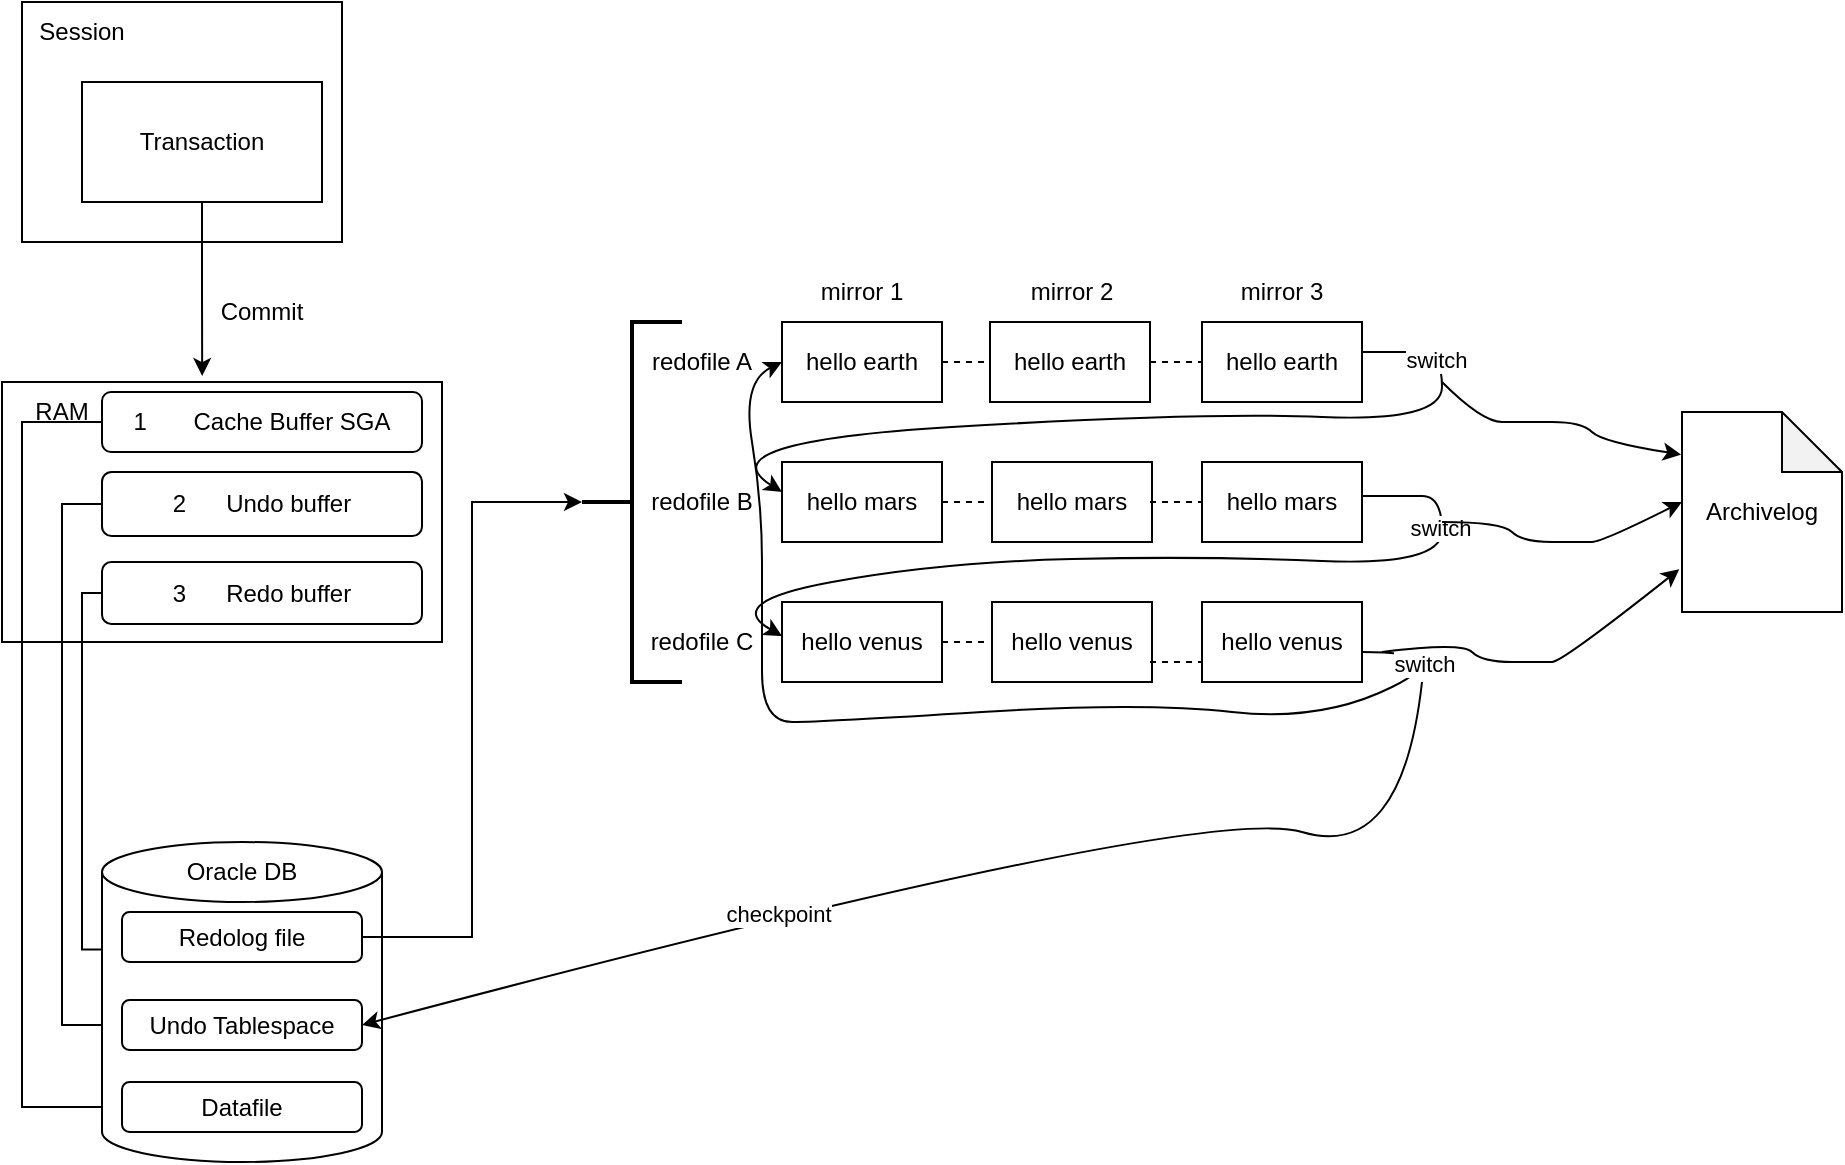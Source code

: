 <mxfile version="26.0.15">
  <diagram name="Page-1" id="LBrU4tufs1gQngfbtIcZ">
    <mxGraphModel dx="1628" dy="927" grid="1" gridSize="10" guides="1" tooltips="1" connect="1" arrows="1" fold="1" page="1" pageScale="1" pageWidth="850" pageHeight="1100" math="0" shadow="0">
      <root>
        <mxCell id="0" />
        <mxCell id="1" parent="0" />
        <mxCell id="RhzeqCFrFjMUDvKsBMFK-1" value="" style="rounded=0;whiteSpace=wrap;html=1;" parent="1" vertex="1">
          <mxGeometry x="40" y="40" width="160" height="120" as="geometry" />
        </mxCell>
        <mxCell id="RhzeqCFrFjMUDvKsBMFK-2" value="Session" style="text;html=1;align=center;verticalAlign=middle;whiteSpace=wrap;rounded=0;" parent="1" vertex="1">
          <mxGeometry x="40" y="40" width="60" height="30" as="geometry" />
        </mxCell>
        <mxCell id="RhzeqCFrFjMUDvKsBMFK-3" value="Transaction" style="rounded=0;whiteSpace=wrap;html=1;" parent="1" vertex="1">
          <mxGeometry x="70" y="80" width="120" height="60" as="geometry" />
        </mxCell>
        <mxCell id="RhzeqCFrFjMUDvKsBMFK-4" value="" style="whiteSpace=wrap;html=1;rounded=0;" parent="1" vertex="1">
          <mxGeometry x="30" y="230" width="220" height="130" as="geometry" />
        </mxCell>
        <mxCell id="RhzeqCFrFjMUDvKsBMFK-7" value="Commit" style="text;html=1;align=center;verticalAlign=middle;whiteSpace=wrap;rounded=0;" parent="1" vertex="1">
          <mxGeometry x="130" y="180" width="60" height="30" as="geometry" />
        </mxCell>
        <mxCell id="RhzeqCFrFjMUDvKsBMFK-8" value="RAM" style="text;html=1;align=center;verticalAlign=middle;whiteSpace=wrap;rounded=0;" parent="1" vertex="1">
          <mxGeometry x="30" y="230" width="60" height="30" as="geometry" />
        </mxCell>
        <mxCell id="d-8Q8runnn-O3L-TQfiZ-4" style="edgeStyle=orthogonalEdgeStyle;rounded=0;orthogonalLoop=1;jettySize=auto;html=1;exitX=0;exitY=0.5;exitDx=0;exitDy=0;entryX=0;entryY=0.5;entryDx=0;entryDy=0;" edge="1" parent="1" source="RhzeqCFrFjMUDvKsBMFK-11" target="RhzeqCFrFjMUDvKsBMFK-17">
          <mxGeometry relative="1" as="geometry">
            <mxPoint x="40" y="600" as="targetPoint" />
            <Array as="points">
              <mxPoint x="40" y="250" />
              <mxPoint x="40" y="593" />
            </Array>
          </mxGeometry>
        </mxCell>
        <mxCell id="RhzeqCFrFjMUDvKsBMFK-11" value="1&lt;span style=&quot;white-space: pre;&quot;&gt;&#x9;&lt;/span&gt; Cache Buffer SGA" style="rounded=1;whiteSpace=wrap;html=1;" parent="1" vertex="1">
          <mxGeometry x="80" y="235" width="160" height="30" as="geometry" />
        </mxCell>
        <mxCell id="d-8Q8runnn-O3L-TQfiZ-5" style="edgeStyle=orthogonalEdgeStyle;rounded=0;orthogonalLoop=1;jettySize=auto;html=1;exitX=0;exitY=0.5;exitDx=0;exitDy=0;entryX=0;entryY=0.5;entryDx=0;entryDy=0;" edge="1" parent="1" source="RhzeqCFrFjMUDvKsBMFK-12" target="RhzeqCFrFjMUDvKsBMFK-16">
          <mxGeometry relative="1" as="geometry">
            <mxPoint x="60" y="550" as="targetPoint" />
          </mxGeometry>
        </mxCell>
        <mxCell id="RhzeqCFrFjMUDvKsBMFK-12" value="2&lt;span style=&quot;white-space: pre;&quot;&gt;&#x9;&lt;/span&gt;Undo buffer" style="rounded=1;whiteSpace=wrap;html=1;" parent="1" vertex="1">
          <mxGeometry x="80" y="275" width="160" height="32" as="geometry" />
        </mxCell>
        <mxCell id="d-8Q8runnn-O3L-TQfiZ-6" style="edgeStyle=orthogonalEdgeStyle;rounded=0;orthogonalLoop=1;jettySize=auto;html=1;exitX=0;exitY=0.5;exitDx=0;exitDy=0;entryX=0;entryY=0.75;entryDx=0;entryDy=0;" edge="1" parent="1" source="RhzeqCFrFjMUDvKsBMFK-13" target="RhzeqCFrFjMUDvKsBMFK-15">
          <mxGeometry relative="1" as="geometry">
            <Array as="points">
              <mxPoint x="70" y="336" />
              <mxPoint x="70" y="514" />
            </Array>
          </mxGeometry>
        </mxCell>
        <mxCell id="RhzeqCFrFjMUDvKsBMFK-13" value="3 &lt;span style=&quot;white-space: pre;&quot;&gt;&#x9;&lt;/span&gt;Redo buffer" style="rounded=1;whiteSpace=wrap;html=1;" parent="1" vertex="1">
          <mxGeometry x="80" y="320" width="160" height="31" as="geometry" />
        </mxCell>
        <mxCell id="RhzeqCFrFjMUDvKsBMFK-14" value="" style="shape=cylinder3;whiteSpace=wrap;html=1;boundedLbl=1;backgroundOutline=1;size=15;" parent="1" vertex="1">
          <mxGeometry x="80" y="460" width="140" height="160" as="geometry" />
        </mxCell>
        <mxCell id="RhzeqCFrFjMUDvKsBMFK-15" value="Redolog file" style="rounded=1;whiteSpace=wrap;html=1;" parent="1" vertex="1">
          <mxGeometry x="90" y="495" width="120" height="25" as="geometry" />
        </mxCell>
        <mxCell id="RhzeqCFrFjMUDvKsBMFK-16" value="Undo Tablespace" style="rounded=1;whiteSpace=wrap;html=1;" parent="1" vertex="1">
          <mxGeometry x="90" y="539" width="120" height="25" as="geometry" />
        </mxCell>
        <mxCell id="RhzeqCFrFjMUDvKsBMFK-17" value="Datafile" style="rounded=1;whiteSpace=wrap;html=1;" parent="1" vertex="1">
          <mxGeometry x="90" y="580" width="120" height="25" as="geometry" />
        </mxCell>
        <mxCell id="RhzeqCFrFjMUDvKsBMFK-18" value="Oracle DB" style="text;html=1;align=center;verticalAlign=middle;whiteSpace=wrap;rounded=0;" parent="1" vertex="1">
          <mxGeometry x="120" y="460" width="60" height="30" as="geometry" />
        </mxCell>
        <mxCell id="tVJNZG34SpUqFf31eKnh-6" value="hello venus" style="rounded=0;whiteSpace=wrap;html=1;" parent="1" vertex="1">
          <mxGeometry x="420" y="340" width="80" height="40" as="geometry" />
        </mxCell>
        <mxCell id="tVJNZG34SpUqFf31eKnh-7" value="" style="strokeWidth=2;html=1;shape=mxgraph.flowchart.annotation_2;align=left;labelPosition=right;pointerEvents=1;" parent="1" vertex="1">
          <mxGeometry x="320" y="200" width="50" height="180" as="geometry" />
        </mxCell>
        <mxCell id="tVJNZG34SpUqFf31eKnh-9" value="hello earth" style="rounded=0;whiteSpace=wrap;html=1;" parent="1" vertex="1">
          <mxGeometry x="420" y="200" width="80" height="40" as="geometry" />
        </mxCell>
        <mxCell id="tVJNZG34SpUqFf31eKnh-10" value="hello mars" style="rounded=0;whiteSpace=wrap;html=1;" parent="1" vertex="1">
          <mxGeometry x="420" y="270" width="80" height="40" as="geometry" />
        </mxCell>
        <mxCell id="tVJNZG34SpUqFf31eKnh-11" value="redofile A" style="text;html=1;align=center;verticalAlign=middle;whiteSpace=wrap;rounded=0;" parent="1" vertex="1">
          <mxGeometry x="350" y="205" width="60" height="30" as="geometry" />
        </mxCell>
        <mxCell id="tVJNZG34SpUqFf31eKnh-14" value="hello earth" style="rounded=0;whiteSpace=wrap;html=1;" parent="1" vertex="1">
          <mxGeometry x="524" y="200" width="80" height="40" as="geometry" />
        </mxCell>
        <mxCell id="tVJNZG34SpUqFf31eKnh-15" value="hello mars" style="rounded=0;whiteSpace=wrap;html=1;" parent="1" vertex="1">
          <mxGeometry x="525" y="270" width="80" height="40" as="geometry" />
        </mxCell>
        <mxCell id="tVJNZG34SpUqFf31eKnh-16" value="hello venus" style="rounded=0;whiteSpace=wrap;html=1;" parent="1" vertex="1">
          <mxGeometry x="525" y="340" width="80" height="40" as="geometry" />
        </mxCell>
        <mxCell id="tVJNZG34SpUqFf31eKnh-17" value="hello earth" style="rounded=0;whiteSpace=wrap;html=1;" parent="1" vertex="1">
          <mxGeometry x="630" y="200" width="80" height="40" as="geometry" />
        </mxCell>
        <mxCell id="tVJNZG34SpUqFf31eKnh-18" value="hello mars" style="rounded=0;whiteSpace=wrap;html=1;" parent="1" vertex="1">
          <mxGeometry x="630" y="270" width="80" height="40" as="geometry" />
        </mxCell>
        <mxCell id="tVJNZG34SpUqFf31eKnh-19" value="hello venus" style="rounded=0;whiteSpace=wrap;html=1;" parent="1" vertex="1">
          <mxGeometry x="630" y="340" width="80" height="40" as="geometry" />
        </mxCell>
        <mxCell id="tVJNZG34SpUqFf31eKnh-23" value="mirror 1" style="text;html=1;align=center;verticalAlign=middle;whiteSpace=wrap;rounded=0;" parent="1" vertex="1">
          <mxGeometry x="430" y="170" width="60" height="30" as="geometry" />
        </mxCell>
        <mxCell id="tVJNZG34SpUqFf31eKnh-24" value="mirror 2" style="text;html=1;align=center;verticalAlign=middle;whiteSpace=wrap;rounded=0;" parent="1" vertex="1">
          <mxGeometry x="535" y="170" width="60" height="30" as="geometry" />
        </mxCell>
        <mxCell id="tVJNZG34SpUqFf31eKnh-25" value="mirror 3" style="text;html=1;align=center;verticalAlign=middle;whiteSpace=wrap;rounded=0;" parent="1" vertex="1">
          <mxGeometry x="640" y="170" width="60" height="30" as="geometry" />
        </mxCell>
        <mxCell id="tVJNZG34SpUqFf31eKnh-33" style="edgeStyle=orthogonalEdgeStyle;rounded=0;orthogonalLoop=1;jettySize=auto;html=1;exitX=0.5;exitY=1;exitDx=0;exitDy=0;entryX=0.455;entryY=-0.023;entryDx=0;entryDy=0;entryPerimeter=0;" parent="1" source="RhzeqCFrFjMUDvKsBMFK-3" target="RhzeqCFrFjMUDvKsBMFK-4" edge="1">
          <mxGeometry relative="1" as="geometry" />
        </mxCell>
        <mxCell id="tVJNZG34SpUqFf31eKnh-41" value="" style="curved=1;endArrow=classic;html=1;rounded=0;" parent="1" edge="1">
          <mxGeometry width="50" height="50" relative="1" as="geometry">
            <mxPoint x="710" y="215" as="sourcePoint" />
            <mxPoint x="420" y="285" as="targetPoint" />
            <Array as="points">
              <mxPoint x="730" y="215" />
              <mxPoint x="750" y="215" />
              <mxPoint x="750" y="250" />
              <mxPoint x="630" y="245" />
              <mxPoint x="380" y="260" />
            </Array>
          </mxGeometry>
        </mxCell>
        <mxCell id="tVJNZG34SpUqFf31eKnh-45" value="Text" style="edgeLabel;html=1;align=center;verticalAlign=middle;resizable=0;points=[];" parent="tVJNZG34SpUqFf31eKnh-41" vertex="1" connectable="0">
          <mxGeometry x="-0.847" y="-4" relative="1" as="geometry">
            <mxPoint as="offset" />
          </mxGeometry>
        </mxCell>
        <mxCell id="tVJNZG34SpUqFf31eKnh-47" value="switch" style="edgeLabel;html=1;align=center;verticalAlign=middle;resizable=0;points=[];" parent="tVJNZG34SpUqFf31eKnh-41" vertex="1" connectable="0">
          <mxGeometry x="-0.85" y="-4" relative="1" as="geometry">
            <mxPoint as="offset" />
          </mxGeometry>
        </mxCell>
        <mxCell id="tVJNZG34SpUqFf31eKnh-43" value="" style="curved=1;endArrow=classic;html=1;rounded=0;" parent="1" edge="1">
          <mxGeometry width="50" height="50" relative="1" as="geometry">
            <mxPoint x="710" y="287" as="sourcePoint" />
            <mxPoint x="420" y="357" as="targetPoint" />
            <Array as="points">
              <mxPoint x="730" y="287" />
              <mxPoint x="750" y="287" />
              <mxPoint x="750" y="322" />
              <mxPoint x="630" y="317" />
              <mxPoint x="500" y="320" />
              <mxPoint x="390" y="340" />
            </Array>
          </mxGeometry>
        </mxCell>
        <mxCell id="tVJNZG34SpUqFf31eKnh-48" value="switch" style="edgeLabel;html=1;align=center;verticalAlign=middle;resizable=0;points=[];" parent="tVJNZG34SpUqFf31eKnh-43" vertex="1" connectable="0">
          <mxGeometry x="-0.762" y="-1" relative="1" as="geometry">
            <mxPoint as="offset" />
          </mxGeometry>
        </mxCell>
        <mxCell id="tVJNZG34SpUqFf31eKnh-49" value="" style="curved=1;endArrow=classic;html=1;rounded=0;entryX=0;entryY=0.5;entryDx=0;entryDy=0;" parent="1" target="tVJNZG34SpUqFf31eKnh-9" edge="1">
          <mxGeometry width="50" height="50" relative="1" as="geometry">
            <mxPoint x="710" y="365" as="sourcePoint" />
            <mxPoint x="400" y="140" as="targetPoint" />
            <Array as="points">
              <mxPoint x="760" y="365" />
              <mxPoint x="690" y="400" />
              <mxPoint x="600" y="390" />
              <mxPoint x="440" y="400" />
              <mxPoint x="410" y="400" />
              <mxPoint x="410" y="350" />
              <mxPoint x="410" y="290" />
              <mxPoint x="400" y="230" />
            </Array>
          </mxGeometry>
        </mxCell>
        <mxCell id="tVJNZG34SpUqFf31eKnh-50" value="switch" style="edgeLabel;html=1;align=center;verticalAlign=middle;resizable=0;points=[];" parent="tVJNZG34SpUqFf31eKnh-49" vertex="1" connectable="0">
          <mxGeometry x="-0.769" y="-3" relative="1" as="geometry">
            <mxPoint as="offset" />
          </mxGeometry>
        </mxCell>
        <mxCell id="tVJNZG34SpUqFf31eKnh-54" value="" style="endArrow=none;dashed=1;html=1;rounded=0;exitX=1;exitY=0.5;exitDx=0;exitDy=0;entryX=0;entryY=0.5;entryDx=0;entryDy=0;" parent="1" source="tVJNZG34SpUqFf31eKnh-9" target="tVJNZG34SpUqFf31eKnh-14" edge="1">
          <mxGeometry width="50" height="50" relative="1" as="geometry">
            <mxPoint x="520" y="260" as="sourcePoint" />
            <mxPoint x="570" y="210" as="targetPoint" />
          </mxGeometry>
        </mxCell>
        <mxCell id="tVJNZG34SpUqFf31eKnh-55" value="" style="endArrow=none;dashed=1;html=1;rounded=0;exitX=1;exitY=0.5;exitDx=0;exitDy=0;entryX=0;entryY=0.5;entryDx=0;entryDy=0;" parent="1" source="tVJNZG34SpUqFf31eKnh-14" target="tVJNZG34SpUqFf31eKnh-17" edge="1">
          <mxGeometry width="50" height="50" relative="1" as="geometry">
            <mxPoint x="605" y="220" as="sourcePoint" />
            <mxPoint x="629" y="220" as="targetPoint" />
          </mxGeometry>
        </mxCell>
        <mxCell id="tVJNZG34SpUqFf31eKnh-56" value="" style="endArrow=none;dashed=1;html=1;rounded=0;exitX=1;exitY=0.5;exitDx=0;exitDy=0;entryX=0;entryY=0.5;entryDx=0;entryDy=0;" parent="1" edge="1">
          <mxGeometry width="50" height="50" relative="1" as="geometry">
            <mxPoint x="500" y="290" as="sourcePoint" />
            <mxPoint x="524" y="290" as="targetPoint" />
          </mxGeometry>
        </mxCell>
        <mxCell id="tVJNZG34SpUqFf31eKnh-57" value="" style="endArrow=none;dashed=1;html=1;rounded=0;exitX=1;exitY=0.5;exitDx=0;exitDy=0;entryX=0;entryY=0.5;entryDx=0;entryDy=0;" parent="1" edge="1">
          <mxGeometry width="50" height="50" relative="1" as="geometry">
            <mxPoint x="500" y="360" as="sourcePoint" />
            <mxPoint x="524" y="360" as="targetPoint" />
          </mxGeometry>
        </mxCell>
        <mxCell id="tVJNZG34SpUqFf31eKnh-58" value="" style="endArrow=none;dashed=1;html=1;rounded=0;exitX=1;exitY=0.5;exitDx=0;exitDy=0;entryX=0;entryY=0.5;entryDx=0;entryDy=0;" parent="1" edge="1">
          <mxGeometry width="50" height="50" relative="1" as="geometry">
            <mxPoint x="604" y="290" as="sourcePoint" />
            <mxPoint x="630" y="290" as="targetPoint" />
          </mxGeometry>
        </mxCell>
        <mxCell id="tVJNZG34SpUqFf31eKnh-59" value="" style="endArrow=none;dashed=1;html=1;rounded=0;exitX=1;exitY=0.5;exitDx=0;exitDy=0;entryX=0;entryY=0.5;entryDx=0;entryDy=0;" parent="1" edge="1">
          <mxGeometry width="50" height="50" relative="1" as="geometry">
            <mxPoint x="604" y="370" as="sourcePoint" />
            <mxPoint x="630" y="370" as="targetPoint" />
          </mxGeometry>
        </mxCell>
        <mxCell id="tVJNZG34SpUqFf31eKnh-62" value="Archivelog" style="shape=note;whiteSpace=wrap;html=1;backgroundOutline=1;darkOpacity=0.05;" parent="1" vertex="1">
          <mxGeometry x="870" y="245" width="80" height="100" as="geometry" />
        </mxCell>
        <mxCell id="tVJNZG34SpUqFf31eKnh-63" value="" style="curved=1;endArrow=classic;html=1;rounded=0;entryX=-0.006;entryY=0.213;entryDx=0;entryDy=0;entryPerimeter=0;" parent="1" target="tVJNZG34SpUqFf31eKnh-62" edge="1">
          <mxGeometry width="50" height="50" relative="1" as="geometry">
            <mxPoint x="750" y="230" as="sourcePoint" />
            <mxPoint x="890" y="120" as="targetPoint" />
            <Array as="points">
              <mxPoint x="770" y="250" />
              <mxPoint x="790" y="250" />
              <mxPoint x="820" y="250" />
              <mxPoint x="830" y="260" />
            </Array>
          </mxGeometry>
        </mxCell>
        <mxCell id="tVJNZG34SpUqFf31eKnh-64" value="" style="curved=1;endArrow=classic;html=1;rounded=0;entryX=0;entryY=0.45;entryDx=0;entryDy=0;entryPerimeter=0;" parent="1" target="tVJNZG34SpUqFf31eKnh-62" edge="1">
          <mxGeometry width="50" height="50" relative="1" as="geometry">
            <mxPoint x="750" y="300" as="sourcePoint" />
            <mxPoint x="870" y="326" as="targetPoint" />
            <Array as="points">
              <mxPoint x="780" y="300" />
              <mxPoint x="790" y="310" />
              <mxPoint x="820" y="310" />
              <mxPoint x="830" y="310" />
            </Array>
          </mxGeometry>
        </mxCell>
        <mxCell id="tVJNZG34SpUqFf31eKnh-65" value="" style="curved=1;endArrow=classic;html=1;rounded=0;entryX=-0.017;entryY=0.786;entryDx=0;entryDy=0;entryPerimeter=0;" parent="1" target="tVJNZG34SpUqFf31eKnh-62" edge="1">
          <mxGeometry width="50" height="50" relative="1" as="geometry">
            <mxPoint x="720" y="365" as="sourcePoint" />
            <mxPoint x="850" y="350" as="targetPoint" />
            <Array as="points">
              <mxPoint x="760" y="360" />
              <mxPoint x="770" y="370" />
              <mxPoint x="800" y="370" />
              <mxPoint x="810" y="370" />
            </Array>
          </mxGeometry>
        </mxCell>
        <mxCell id="tVJNZG34SpUqFf31eKnh-66" value="redofile B" style="text;html=1;align=center;verticalAlign=middle;whiteSpace=wrap;rounded=0;" parent="1" vertex="1">
          <mxGeometry x="350" y="275" width="60" height="30" as="geometry" />
        </mxCell>
        <mxCell id="tVJNZG34SpUqFf31eKnh-68" value="redofile C" style="text;html=1;align=center;verticalAlign=middle;whiteSpace=wrap;rounded=0;" parent="1" vertex="1">
          <mxGeometry x="350" y="345" width="60" height="30" as="geometry" />
        </mxCell>
        <mxCell id="d-8Q8runnn-O3L-TQfiZ-1" value="" style="curved=1;endArrow=classic;html=1;rounded=0;entryX=1;entryY=0.5;entryDx=0;entryDy=0;" edge="1" parent="1" target="RhzeqCFrFjMUDvKsBMFK-16">
          <mxGeometry width="50" height="50" relative="1" as="geometry">
            <mxPoint x="740" y="380" as="sourcePoint" />
            <mxPoint x="510" y="430" as="targetPoint" />
            <Array as="points">
              <mxPoint x="730" y="470" />
              <mxPoint x="630" y="440" />
            </Array>
          </mxGeometry>
        </mxCell>
        <mxCell id="d-8Q8runnn-O3L-TQfiZ-2" value="&lt;div&gt;checkpoint&lt;/div&gt;" style="edgeLabel;html=1;align=center;verticalAlign=middle;resizable=0;points=[];" vertex="1" connectable="0" parent="d-8Q8runnn-O3L-TQfiZ-1">
          <mxGeometry x="0.072" y="21" relative="1" as="geometry">
            <mxPoint x="-80" y="-1" as="offset" />
          </mxGeometry>
        </mxCell>
        <mxCell id="d-8Q8runnn-O3L-TQfiZ-3" style="edgeStyle=orthogonalEdgeStyle;rounded=0;orthogonalLoop=1;jettySize=auto;html=1;exitX=1;exitY=0.5;exitDx=0;exitDy=0;entryX=0;entryY=0.5;entryDx=0;entryDy=0;entryPerimeter=0;" edge="1" parent="1" source="RhzeqCFrFjMUDvKsBMFK-15" target="tVJNZG34SpUqFf31eKnh-7">
          <mxGeometry relative="1" as="geometry" />
        </mxCell>
      </root>
    </mxGraphModel>
  </diagram>
</mxfile>
